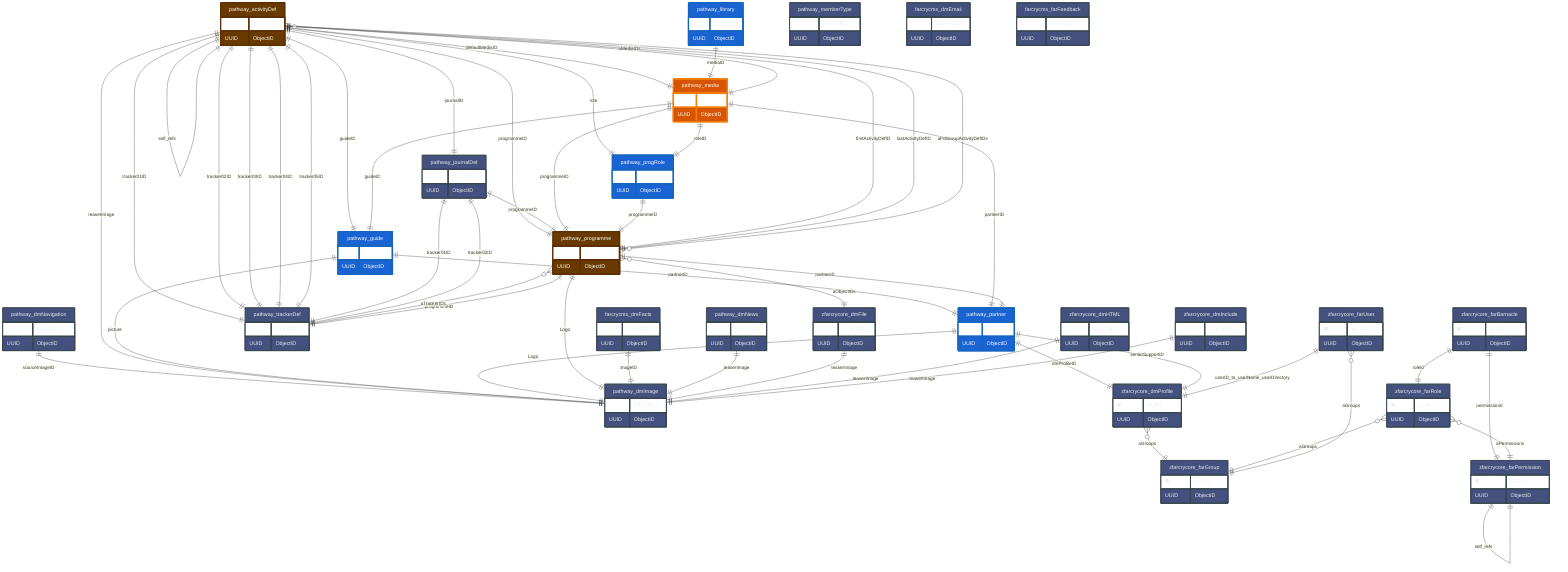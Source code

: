 erDiagram
    %% Parameters:
%%   Focus: media
%%   Domains: pathway
%%   Chart Type: ER
    "pathway_dmImage" {
        💧 UTILITIES UUID ObjectID
    }

    "pathway_dmNavigation" {
        💧 UTILITIES UUID ObjectID
    }

    "pathway_dmNews" {
        💧 UTILITIES UUID ObjectID
    }

    "pathway_activityDef" {
        🔥 CORE UUID ObjectID
    }

    "pathway_guide" {
        💧 UTILITIES UUID ObjectID
    }

    "pathway_journalDef" {
        💧 UTILITIES UUID ObjectID
    }

    "pathway_library" {
        💧 UTILITIES UUID ObjectID
    }

    "pathway_media" {
        🔥 CORE UUID ObjectID
    }

    "pathway_memberType" {
        💧 UTILITIES UUID ObjectID
    }

    "pathway_partner" {
        🔥 CORE UUID ObjectID
    }

    "pathway_programme" {
        💧 UTILITIES UUID ObjectID
    }

    "pathway_progRole" {
        📞 SERVICES UUID ObjectID
    }

    "pathway_trackerDef" {
        💧 UTILITIES UUID ObjectID
    }

    "farcrycms_dmEmail" {
        📞 SERVICES UUID ObjectID
    }

    "farcrycms_dmFacts" {
        💧 UTILITIES UUID ObjectID
    }

    "farcrycms_farFeedback" {
        📞 SERVICES UUID ObjectID
    }

    "zfarcrycore_dmFile" {
        💧 UTILITIES UUID ObjectID
    }

    "zfarcrycore_dmHTML" {
        💧 UTILITIES UUID ObjectID
    }

    "zfarcrycore_dmInclude" {
        💧 UTILITIES UUID ObjectID
    }

    "zfarcrycore_dmProfile" {
        🛡️ AUTH UUID ObjectID
    }

    "zfarcrycore_farBarnacle" {
        🛡️ AUTH UUID ObjectID
    }

    "zfarcrycore_farGroup" {
        🛡️ AUTH UUID ObjectID
    }

    "zfarcrycore_farPermission" {
        🛡️ AUTH UUID ObjectID
    }

    "zfarcrycore_farRole" {
        🛡️ AUTH UUID ObjectID
    }

    "zfarcrycore_farUser" {
        🛡️ AUTH UUID ObjectID
    }

    %% Direct FK Relationships
    "pathway_dmNavigation" ||--|| "pathway_dmImage" : sourceImageID
    "pathway_activityDef" ||--|| "pathway_programme" : programmeID
    "pathway_activityDef" ||--|| "pathway_dmImage" : teaserImage
    "pathway_activityDef" ||--|| "pathway_guide" : guideID
    "pathway_activityDef" ||--|| "pathway_progRole" : role
    "pathway_activityDef" ||--|| "pathway_media" : defaultMediaID
    "pathway_activityDef" ||--|| "pathway_journalDef" : journalID
    "pathway_activityDef" ||--|| "pathway_trackerDef" : tracker01ID
    "pathway_activityDef" ||--|| "pathway_trackerDef" : tracker02ID
    "pathway_activityDef" ||--|| "pathway_trackerDef" : tracker03ID
    "pathway_activityDef" ||--|| "pathway_trackerDef" : tracker04ID
    "pathway_activityDef" ||--|| "pathway_trackerDef" : tracker05ID
    "pathway_guide" ||--|| "pathway_dmImage" : picture
    "pathway_guide" ||--|| "pathway_partner" : partnerID
    "pathway_journalDef" ||--|| "pathway_trackerDef" : tracker01ID
    "pathway_journalDef" ||--|| "pathway_trackerDef" : tracker02ID
    "pathway_journalDef" ||--|| "pathway_programme" : programmeID
    "pathway_library" ||--|| "pathway_media" : mediaID
    "pathway_media" ||--|| "pathway_guide" : guideID
    "pathway_media" ||--|| "pathway_partner" : partnerID
    "pathway_media" ||--|| "pathway_programme" : programmeID
    "pathway_media" ||--|| "pathway_progRole" : roleID
    "pathway_partner" ||--|| "pathway_dmImage" : Logo
    "pathway_partner" ||--|| "zfarcrycore_dmProfile" : dmProfileID
    "pathway_partner" ||--|| "zfarcrycore_dmProfile" : seniorSupportID
    "pathway_programme" ||--|| "pathway_partner" : partnerID
    "pathway_programme" ||--|| "pathway_dmImage" : Logo
    "pathway_programme" ||--|| "pathway_activityDef" : firstActivityDefID
    "pathway_programme" ||--|| "pathway_activityDef" : lastActivityDefID
    "pathway_progRole" ||--|| "pathway_programme" : programmeID
    "pathway_trackerDef" ||--|| "pathway_programme" : programmeID
    "farcrycms_dmFacts" ||--|| "pathway_dmImage" : imageID
    "pathway_dmNews" ||--|| "pathway_dmImage" : teaserImage
    "zfarcrycore_dmFile" ||--|| "pathway_dmImage" : teaserImage
    "zfarcrycore_dmHTML" ||--|| "pathway_dmImage" : teaserImage
    "zfarcrycore_dmInclude" ||--|| "pathway_dmImage" : teaserImage
    "zfarcrycore_farBarnacle" ||--|| "zfarcrycore_farRole" : roleid
    "zfarcrycore_farBarnacle" ||--|| "zfarcrycore_farPermission" : permissionid
    %% End Direct FK Relationships

    %% Special Joins
    "zfarcrycore_farUser" ||--|| "zfarcrycore_dmProfile" : userID_to_userName_userDirectory
    %% End Special Joins

    %% Self-Referencing Relationships for farPermission
    %% Self-refs include: aRelatedtypes
    "zfarcrycore_farPermission" ||--|| "zfarcrycore_farPermission" : self_refs
    %% End Self-Referencing Relationships for farPermission

    %% Self-Referencing Relationships for activityDef
    %% Self-refs include: onEndID, aCuePointActivities, aInteract1Activities, aInteract2Activities, aInteract3Activities, aInteract4Activities, aInteract5Activities
    "pathway_activityDef" ||--|| "pathway_activityDef" : self_refs
    %% End Self-Referencing Relationships for activityDef

    %% Join Table Relationships
    "pathway_activityDef" }o--|| "pathway_media" : aMediaIDs
    "pathway_programme" }o--|| "pathway_activityDef" : aFollowupActivityDefIDs
    "pathway_programme" }o--|| "pathway_trackerDef" : aTrackerIDs
    "pathway_programme" }o--|| "zfarcrycore_dmFile" : aObjectIDs
    "zfarcrycore_dmProfile" }o--|| "zfarcrycore_farGroup" : aGroups
    "zfarcrycore_farRole" }o--|| "zfarcrycore_farGroup" : aGroups
    "zfarcrycore_farRole" }o--|| "zfarcrycore_farPermission" : aPermissions
    "zfarcrycore_farUser" }o--|| "zfarcrycore_farGroup" : aGroups
    %% End Join Table Relationships


    %% Entity Styling
    style pathway_dmImage fill:#44517f,stroke:#37474f,stroke-width:2px,color:#eceff1
    style pathway_dmNavigation fill:#44517f,stroke:#37474f,stroke-width:2px,color:#eceff1
    style pathway_dmNews fill:#44517f,stroke:#37474f,stroke-width:2px,color:#eceff1
    style pathway_activityDef fill:#693a00,stroke:#5d2e00,stroke-width:4px,color:#fff
    style pathway_guide fill:#1963d2,stroke:#1565c0,stroke-width:4px,color:#fff
    style pathway_journalDef fill:#44517f,stroke:#37474f,stroke-width:2px,color:#eceff1
    style pathway_library fill:#1963d2,stroke:#1565c0,stroke-width:4px,color:#fff
    style pathway_media fill:#d75500,stroke:#f57c00,stroke-width:4px,color:#fff
    style pathway_memberType fill:#44517f,stroke:#37474f,stroke-width:2px,color:#eceff1
    style pathway_partner fill:#1963d2,stroke:#1565c0,stroke-width:4px,color:#fff
    style pathway_programme fill:#693a00,stroke:#5d2e00,stroke-width:4px,color:#fff
    style pathway_progRole fill:#1963d2,stroke:#1565c0,stroke-width:4px,color:#fff
    style pathway_trackerDef fill:#44517f,stroke:#37474f,stroke-width:2px,color:#eceff1
    style farcrycms_dmEmail fill:#44517f,stroke:#37474f,stroke-width:2px,color:#eceff1
    style farcrycms_dmFacts fill:#44517f,stroke:#37474f,stroke-width:2px,color:#eceff1
    style farcrycms_farFeedback fill:#44517f,stroke:#37474f,stroke-width:2px,color:#eceff1
    style zfarcrycore_dmFile fill:#44517f,stroke:#37474f,stroke-width:2px,color:#eceff1
    style zfarcrycore_dmHTML fill:#44517f,stroke:#37474f,stroke-width:2px,color:#eceff1
    style zfarcrycore_dmInclude fill:#44517f,stroke:#37474f,stroke-width:2px,color:#eceff1
    style zfarcrycore_dmProfile fill:#44517f,stroke:#37474f,stroke-width:2px,color:#eceff1
    style zfarcrycore_farBarnacle fill:#44517f,stroke:#37474f,stroke-width:2px,color:#eceff1
    style zfarcrycore_farGroup fill:#44517f,stroke:#37474f,stroke-width:2px,color:#eceff1
    style zfarcrycore_farPermission fill:#44517f,stroke:#37474f,stroke-width:2px,color:#eceff1
    style zfarcrycore_farRole fill:#44517f,stroke:#37474f,stroke-width:2px,color:#eceff1
    style zfarcrycore_farUser fill:#44517f,stroke:#37474f,stroke-width:2px,color:#eceff1